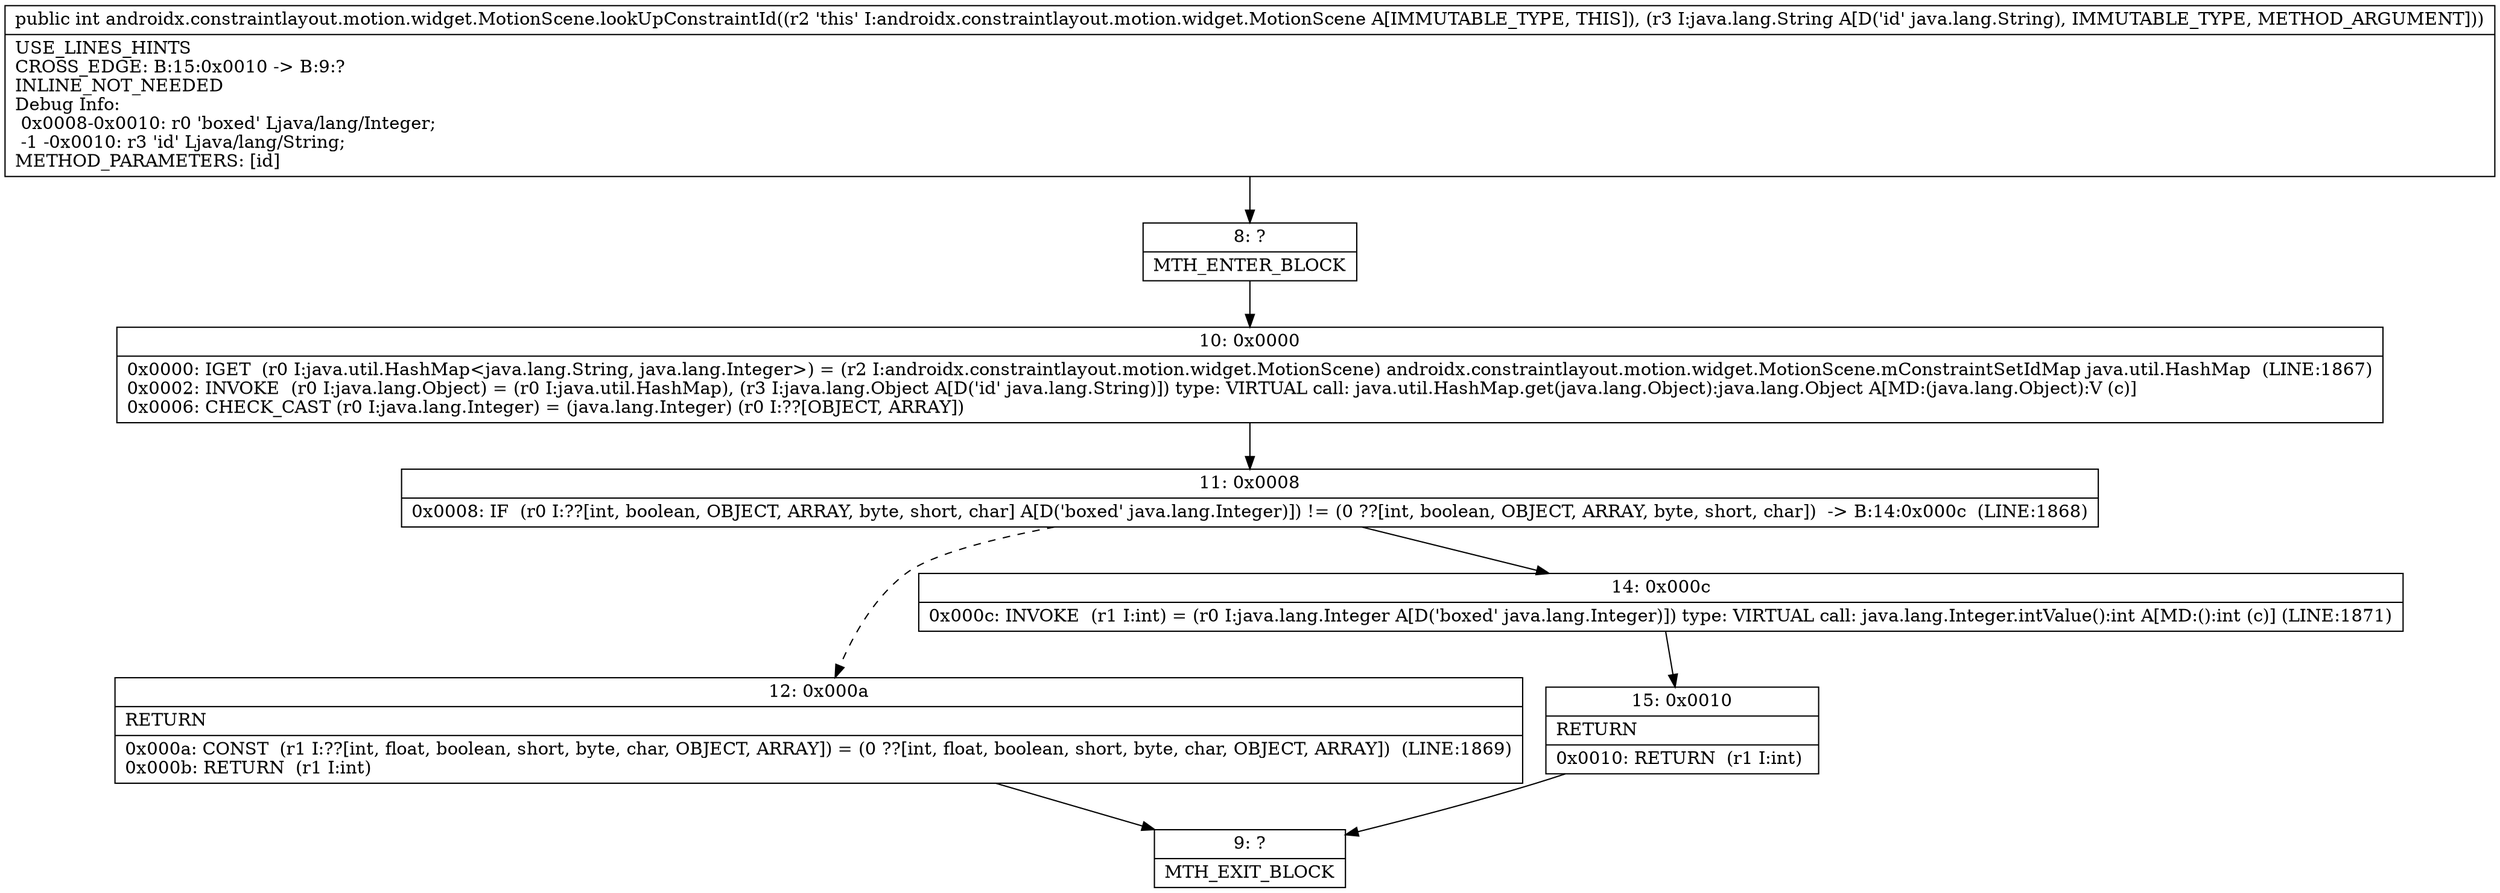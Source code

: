 digraph "CFG forandroidx.constraintlayout.motion.widget.MotionScene.lookUpConstraintId(Ljava\/lang\/String;)I" {
Node_8 [shape=record,label="{8\:\ ?|MTH_ENTER_BLOCK\l}"];
Node_10 [shape=record,label="{10\:\ 0x0000|0x0000: IGET  (r0 I:java.util.HashMap\<java.lang.String, java.lang.Integer\>) = (r2 I:androidx.constraintlayout.motion.widget.MotionScene) androidx.constraintlayout.motion.widget.MotionScene.mConstraintSetIdMap java.util.HashMap  (LINE:1867)\l0x0002: INVOKE  (r0 I:java.lang.Object) = (r0 I:java.util.HashMap), (r3 I:java.lang.Object A[D('id' java.lang.String)]) type: VIRTUAL call: java.util.HashMap.get(java.lang.Object):java.lang.Object A[MD:(java.lang.Object):V (c)]\l0x0006: CHECK_CAST (r0 I:java.lang.Integer) = (java.lang.Integer) (r0 I:??[OBJECT, ARRAY]) \l}"];
Node_11 [shape=record,label="{11\:\ 0x0008|0x0008: IF  (r0 I:??[int, boolean, OBJECT, ARRAY, byte, short, char] A[D('boxed' java.lang.Integer)]) != (0 ??[int, boolean, OBJECT, ARRAY, byte, short, char])  \-\> B:14:0x000c  (LINE:1868)\l}"];
Node_12 [shape=record,label="{12\:\ 0x000a|RETURN\l|0x000a: CONST  (r1 I:??[int, float, boolean, short, byte, char, OBJECT, ARRAY]) = (0 ??[int, float, boolean, short, byte, char, OBJECT, ARRAY])  (LINE:1869)\l0x000b: RETURN  (r1 I:int) \l}"];
Node_9 [shape=record,label="{9\:\ ?|MTH_EXIT_BLOCK\l}"];
Node_14 [shape=record,label="{14\:\ 0x000c|0x000c: INVOKE  (r1 I:int) = (r0 I:java.lang.Integer A[D('boxed' java.lang.Integer)]) type: VIRTUAL call: java.lang.Integer.intValue():int A[MD:():int (c)] (LINE:1871)\l}"];
Node_15 [shape=record,label="{15\:\ 0x0010|RETURN\l|0x0010: RETURN  (r1 I:int) \l}"];
MethodNode[shape=record,label="{public int androidx.constraintlayout.motion.widget.MotionScene.lookUpConstraintId((r2 'this' I:androidx.constraintlayout.motion.widget.MotionScene A[IMMUTABLE_TYPE, THIS]), (r3 I:java.lang.String A[D('id' java.lang.String), IMMUTABLE_TYPE, METHOD_ARGUMENT]))  | USE_LINES_HINTS\lCROSS_EDGE: B:15:0x0010 \-\> B:9:?\lINLINE_NOT_NEEDED\lDebug Info:\l  0x0008\-0x0010: r0 'boxed' Ljava\/lang\/Integer;\l  \-1 \-0x0010: r3 'id' Ljava\/lang\/String;\lMETHOD_PARAMETERS: [id]\l}"];
MethodNode -> Node_8;Node_8 -> Node_10;
Node_10 -> Node_11;
Node_11 -> Node_12[style=dashed];
Node_11 -> Node_14;
Node_12 -> Node_9;
Node_14 -> Node_15;
Node_15 -> Node_9;
}


